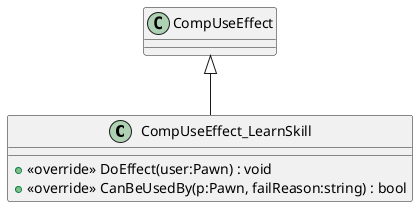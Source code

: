 @startuml
class CompUseEffect_LearnSkill {
    + <<override>> DoEffect(user:Pawn) : void
    + <<override>> CanBeUsedBy(p:Pawn, failReason:string) : bool
}
CompUseEffect <|-- CompUseEffect_LearnSkill
@enduml
